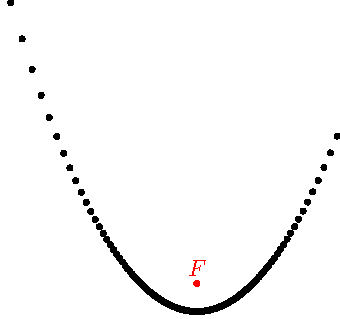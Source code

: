 import geometry;
size(6cm);

point F=(2,-1.5);
dot("$F$",F,N,red);
parabola p=parabola(F,0.2,90);

draw(box((0.6,-1.75),(3,0.5)), invisible);
parabolanodesnumberfactor=50;
dot((path)p);
